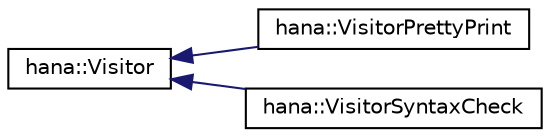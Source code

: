 digraph "Graphical Class Hierarchy"
{
 // LATEX_PDF_SIZE
  edge [fontname="Helvetica",fontsize="10",labelfontname="Helvetica",labelfontsize="10"];
  node [fontname="Helvetica",fontsize="10",shape=record];
  rankdir="LR";
  Node0 [label="hana::Visitor",height=0.2,width=0.4,color="black", fillcolor="white", style="filled",URL="$classhana_1_1_visitor.html",tooltip=" "];
  Node0 -> Node1 [dir="back",color="midnightblue",fontsize="10",style="solid",fontname="Helvetica"];
  Node1 [label="hana::VisitorPrettyPrint",height=0.2,width=0.4,color="black", fillcolor="white", style="filled",URL="$classhana_1_1_visitor_pretty_print.html",tooltip=" "];
  Node0 -> Node2 [dir="back",color="midnightblue",fontsize="10",style="solid",fontname="Helvetica"];
  Node2 [label="hana::VisitorSyntaxCheck",height=0.2,width=0.4,color="black", fillcolor="white", style="filled",URL="$classhana_1_1_visitor_syntax_check.html",tooltip=" "];
}
